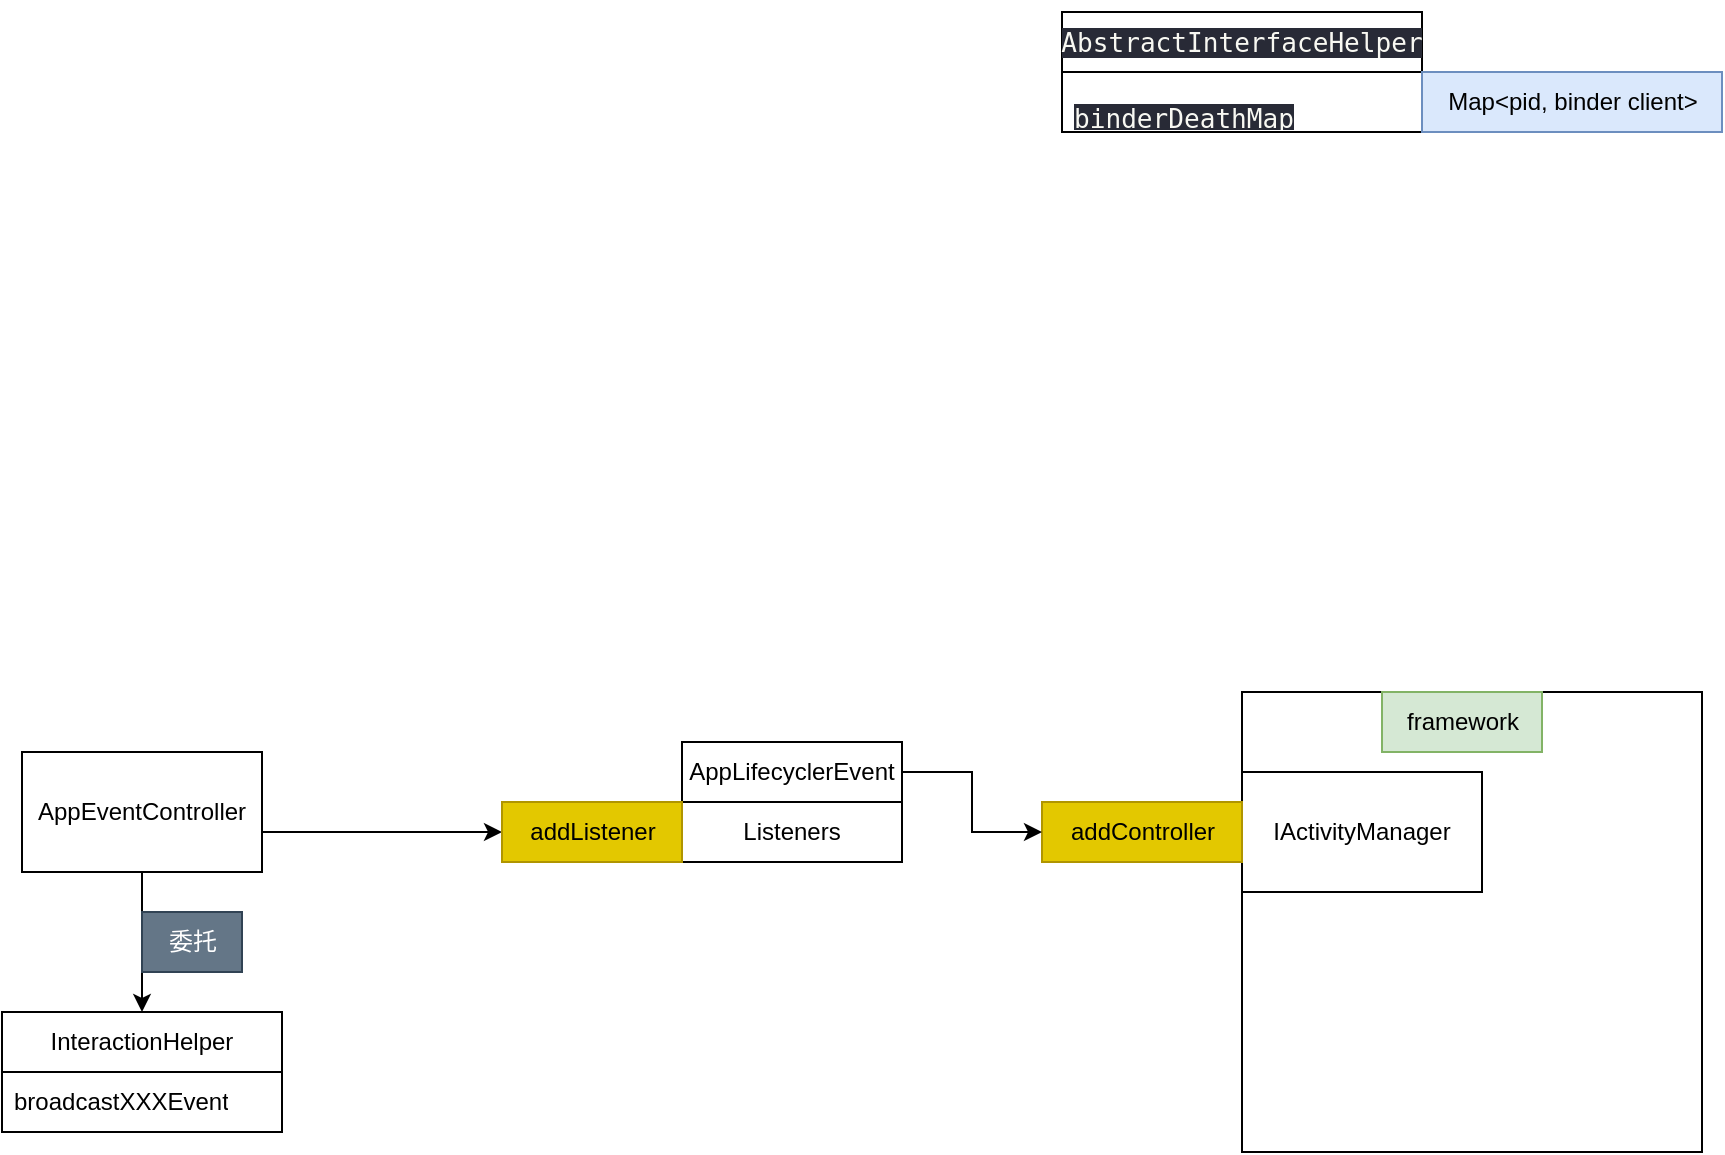 <mxfile version="22.1.3" type="github">
  <diagram name="第 1 页" id="lvjemA2xEv6mycSAy2Vi">
    <mxGraphModel dx="2261" dy="738" grid="1" gridSize="10" guides="1" tooltips="1" connect="1" arrows="1" fold="1" page="1" pageScale="1" pageWidth="827" pageHeight="1169" math="0" shadow="0">
      <root>
        <mxCell id="0" />
        <mxCell id="1" parent="0" />
        <mxCell id="lztWq5X_nUzuxm9hb4JQ-2" value="&lt;div style=&quot;background-color:#282a36;color:#f8f8f2;font-family:&#39;JetBrains Mono&#39;,monospace;font-size:9.8pt;&quot;&gt;&lt;pre&gt;AbstractInterfaceHelper&lt;/pre&gt;&lt;/div&gt;" style="swimlane;fontStyle=0;childLayout=stackLayout;horizontal=1;startSize=30;horizontalStack=0;resizeParent=1;resizeParentMax=0;resizeLast=0;collapsible=1;marginBottom=0;whiteSpace=wrap;html=1;" vertex="1" parent="1">
          <mxGeometry x="300" y="160" width="180" height="60" as="geometry" />
        </mxCell>
        <mxCell id="lztWq5X_nUzuxm9hb4JQ-3" value="&lt;div style=&quot;background-color:#282a36;color:#f8f8f2;font-family:&#39;JetBrains Mono&#39;,monospace;font-size:9.8pt;&quot;&gt;&lt;pre&gt;binderDeathMap&lt;/pre&gt;&lt;/div&gt;" style="text;strokeColor=none;fillColor=none;align=left;verticalAlign=middle;spacingLeft=4;spacingRight=4;overflow=hidden;points=[[0,0.5],[1,0.5]];portConstraint=eastwest;rotatable=0;whiteSpace=wrap;html=1;" vertex="1" parent="lztWq5X_nUzuxm9hb4JQ-2">
          <mxGeometry y="30" width="180" height="30" as="geometry" />
        </mxCell>
        <mxCell id="lztWq5X_nUzuxm9hb4JQ-6" value="Map&amp;lt;pid, binder client&amp;gt;" style="text;html=1;align=center;verticalAlign=middle;resizable=0;points=[];autosize=1;strokeColor=#6c8ebf;fillColor=#dae8fc;" vertex="1" parent="1">
          <mxGeometry x="480" y="190" width="150" height="30" as="geometry" />
        </mxCell>
        <mxCell id="lztWq5X_nUzuxm9hb4JQ-7" value="" style="whiteSpace=wrap;html=1;aspect=fixed;" vertex="1" parent="1">
          <mxGeometry x="390" y="500" width="230" height="230" as="geometry" />
        </mxCell>
        <mxCell id="lztWq5X_nUzuxm9hb4JQ-8" value="framework" style="text;html=1;align=center;verticalAlign=middle;resizable=0;points=[];autosize=1;strokeColor=#82b366;fillColor=#d5e8d4;" vertex="1" parent="1">
          <mxGeometry x="460" y="500" width="80" height="30" as="geometry" />
        </mxCell>
        <mxCell id="lztWq5X_nUzuxm9hb4JQ-9" value="IActivityManager" style="rounded=0;whiteSpace=wrap;html=1;" vertex="1" parent="1">
          <mxGeometry x="390" y="540" width="120" height="60" as="geometry" />
        </mxCell>
        <mxCell id="lztWq5X_nUzuxm9hb4JQ-10" value="addController" style="text;html=1;align=center;verticalAlign=middle;resizable=0;points=[];autosize=1;strokeColor=#B09500;fillColor=#e3c800;fontColor=#000000;" vertex="1" parent="1">
          <mxGeometry x="290" y="555" width="100" height="30" as="geometry" />
        </mxCell>
        <mxCell id="lztWq5X_nUzuxm9hb4JQ-13" style="edgeStyle=orthogonalEdgeStyle;rounded=0;orthogonalLoop=1;jettySize=auto;html=1;" edge="1" parent="1" source="lztWq5X_nUzuxm9hb4JQ-11" target="lztWq5X_nUzuxm9hb4JQ-10">
          <mxGeometry relative="1" as="geometry">
            <Array as="points">
              <mxPoint x="255" y="540" />
              <mxPoint x="255" y="570" />
            </Array>
          </mxGeometry>
        </mxCell>
        <mxCell id="lztWq5X_nUzuxm9hb4JQ-11" value="AppLifecyclerEvent" style="rounded=0;whiteSpace=wrap;html=1;" vertex="1" parent="1">
          <mxGeometry x="110" y="525" width="110" height="30" as="geometry" />
        </mxCell>
        <mxCell id="lztWq5X_nUzuxm9hb4JQ-12" value="Listeners" style="whiteSpace=wrap;html=1;" vertex="1" parent="1">
          <mxGeometry x="110" y="555" width="110" height="30" as="geometry" />
        </mxCell>
        <mxCell id="lztWq5X_nUzuxm9hb4JQ-17" style="edgeStyle=orthogonalEdgeStyle;rounded=0;orthogonalLoop=1;jettySize=auto;html=1;" edge="1" parent="1" source="lztWq5X_nUzuxm9hb4JQ-14" target="lztWq5X_nUzuxm9hb4JQ-16">
          <mxGeometry relative="1" as="geometry">
            <Array as="points">
              <mxPoint x="-60" y="570" />
              <mxPoint x="-60" y="570" />
            </Array>
          </mxGeometry>
        </mxCell>
        <mxCell id="lztWq5X_nUzuxm9hb4JQ-22" style="edgeStyle=orthogonalEdgeStyle;rounded=0;orthogonalLoop=1;jettySize=auto;html=1;" edge="1" parent="1" source="lztWq5X_nUzuxm9hb4JQ-14" target="lztWq5X_nUzuxm9hb4JQ-18">
          <mxGeometry relative="1" as="geometry" />
        </mxCell>
        <mxCell id="lztWq5X_nUzuxm9hb4JQ-14" value="AppEventController" style="rounded=0;whiteSpace=wrap;html=1;" vertex="1" parent="1">
          <mxGeometry x="-220" y="530" width="120" height="60" as="geometry" />
        </mxCell>
        <mxCell id="lztWq5X_nUzuxm9hb4JQ-16" value="addListener" style="text;html=1;align=center;verticalAlign=middle;resizable=0;points=[];autosize=1;strokeColor=#B09500;fillColor=#e3c800;fontColor=#000000;" vertex="1" parent="1">
          <mxGeometry x="20" y="555" width="90" height="30" as="geometry" />
        </mxCell>
        <mxCell id="lztWq5X_nUzuxm9hb4JQ-18" value="InteractionHelper" style="swimlane;fontStyle=0;childLayout=stackLayout;horizontal=1;startSize=30;horizontalStack=0;resizeParent=1;resizeParentMax=0;resizeLast=0;collapsible=1;marginBottom=0;whiteSpace=wrap;html=1;" vertex="1" parent="1">
          <mxGeometry x="-230" y="660" width="140" height="60" as="geometry" />
        </mxCell>
        <mxCell id="lztWq5X_nUzuxm9hb4JQ-19" value="broadcastXXXEvent" style="text;strokeColor=none;fillColor=none;align=left;verticalAlign=middle;spacingLeft=4;spacingRight=4;overflow=hidden;points=[[0,0.5],[1,0.5]];portConstraint=eastwest;rotatable=0;whiteSpace=wrap;html=1;" vertex="1" parent="lztWq5X_nUzuxm9hb4JQ-18">
          <mxGeometry y="30" width="140" height="30" as="geometry" />
        </mxCell>
        <mxCell id="lztWq5X_nUzuxm9hb4JQ-23" value="委托" style="text;html=1;align=center;verticalAlign=middle;resizable=0;points=[];autosize=1;strokeColor=#314354;fillColor=#647687;fontColor=#ffffff;" vertex="1" parent="1">
          <mxGeometry x="-160" y="610" width="50" height="30" as="geometry" />
        </mxCell>
      </root>
    </mxGraphModel>
  </diagram>
</mxfile>
